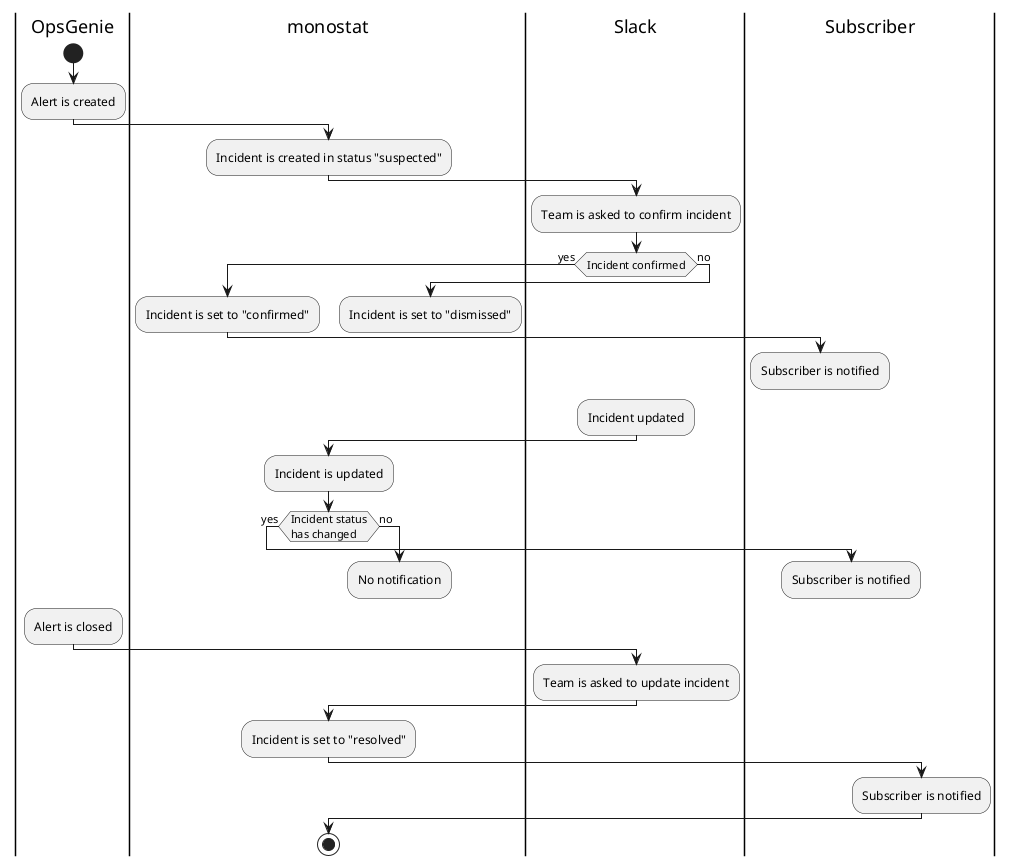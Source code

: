 @startuml
|OpsGenie|
start
:Alert is created;

|monostat|
:Incident is created in status "suspected";
|Slack|
:Team is asked to confirm incident;
if (Incident confirmed) then (yes)
    |monostat|
    :Incident is set to "confirmed";
    |Subscriber|
    :Subscriber is notified;
    kill;
else (no)
    |monostat|
    :Incident is set to "dismissed";
    kill;
endif
|Slack|
:Incident updated;
|monostat|
:Incident is updated;
if (Incident status\nhas changed) then (yes)
    |Subscriber|
    :Subscriber is notified;
    kill;
else (no)
    |monostat|
    :No notification;
    kill;
endif

|OpsGenie|
:Alert is closed;
|Slack|
:Team is asked to update incident;
|monostat|
:Incident is set to "resolved";
|Subscriber|
:Subscriber is notified;

|monostat|
stop
@enduml
